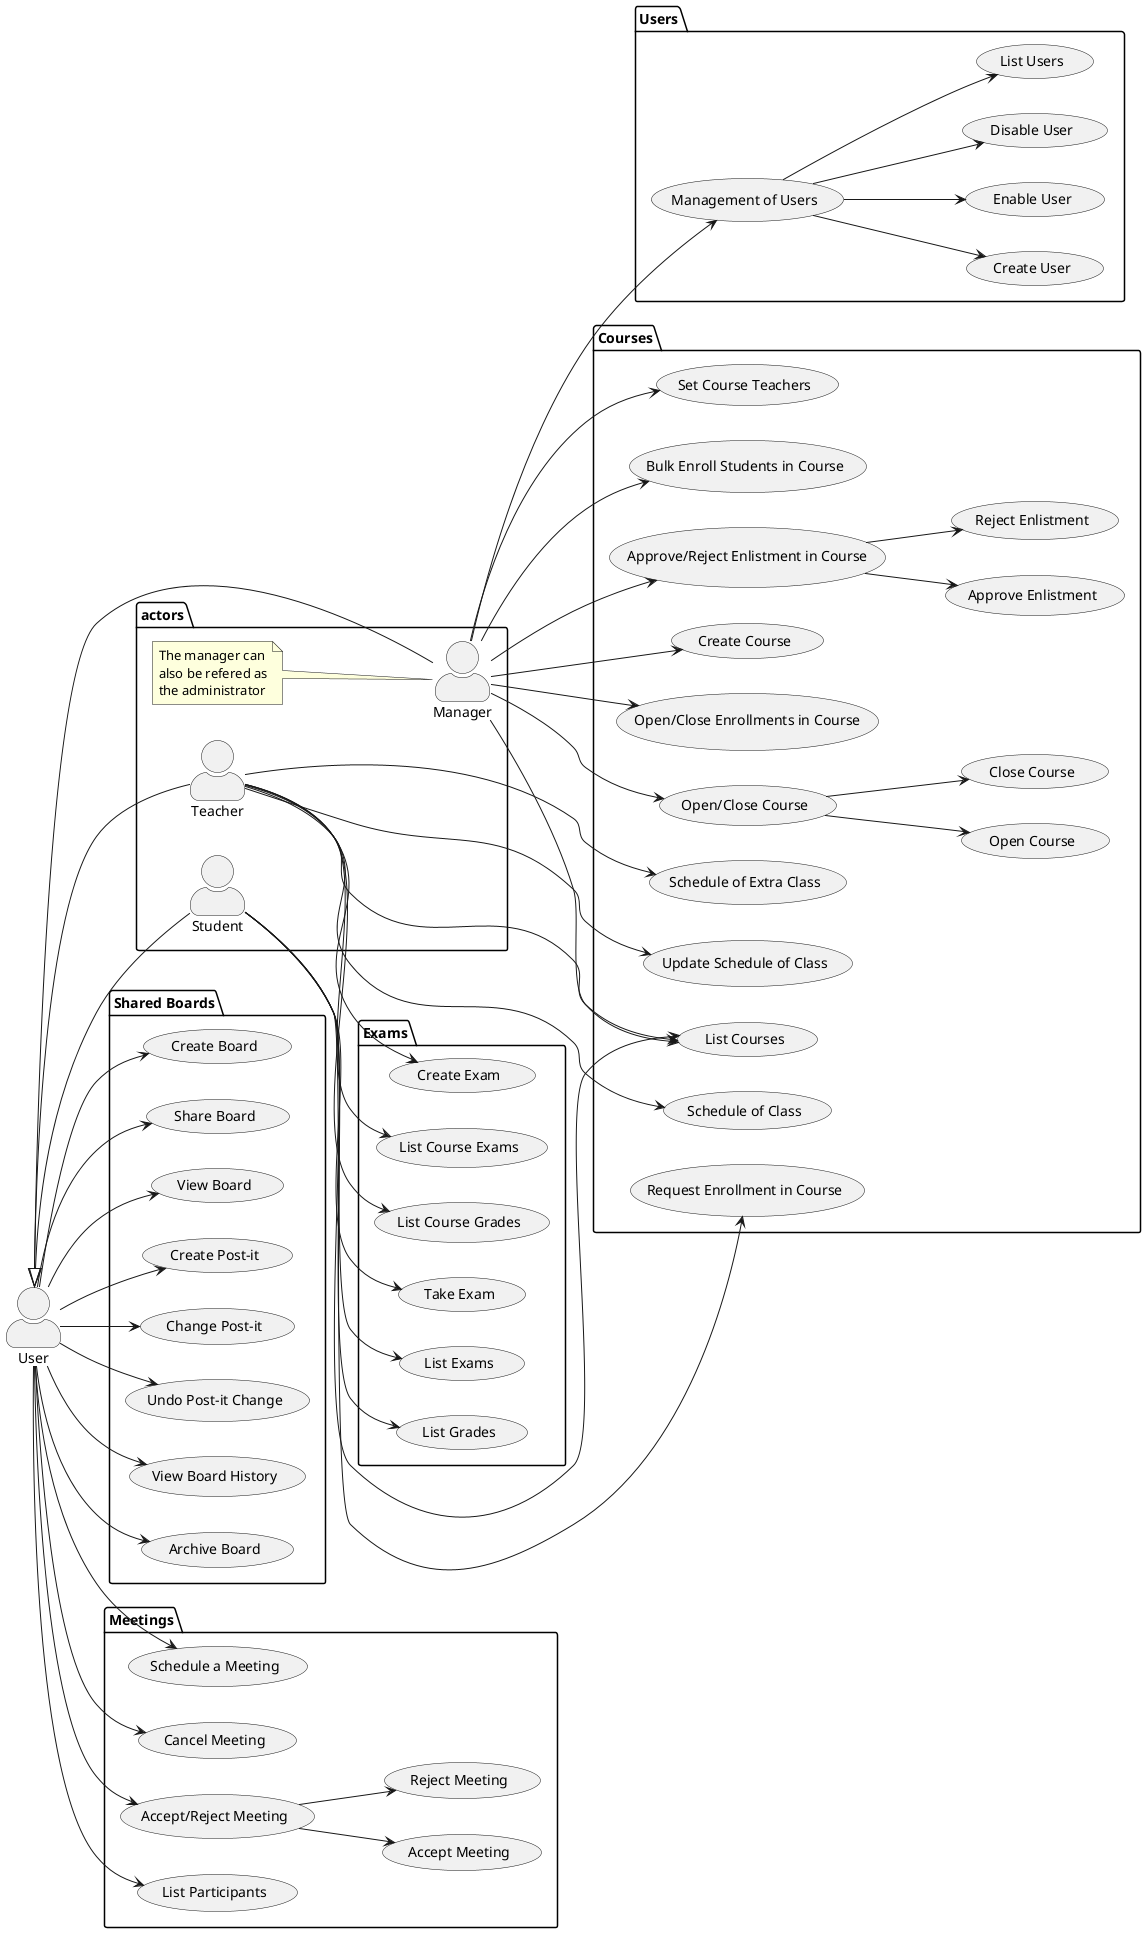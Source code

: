 @startuml
skinparam actorStyle awesome
left to right direction


package actors{
    actor Manager as man
    actor Teacher as tea
    actor Student as stu



    note left of man
        The manager can
        also be refered as
        the administrator
    end note
}


actor User as usr

'----------------------------------------------------------------------------------------------------'

package Users{

usecase FRU01 as "Management of Users"

usecase FRU01.1 as "Create User"

usecase FRU01.2 as "Enable User"

usecase FRU01.3 as "Disable User"

usecase FRU01.4 as "List Users"

man --> (FRU01)
FRU01 --> (FRU01.1)
FRU01 --> (FRU01.2)
FRU01 --> (FRU01.3)
FRU01 --> (FRU01.4)

}

'----------------------------------------------------------------------------------------------------'

package Courses{


usecase FRC01 as "Create Course"

man --> (FRC01)

usecase FRC02 as "Open/Close Enrollments in Course"

man --> (FRC02)

usecase FRC03 as "Open/Close Course"

man --> (FRC03)

usecase FRC03.1 as "Open Course"
usecase FRC03.2 as "Close Course"

(FRC03) --> (FRC03.1)
(FRC03) --> (FRC03.2)

usecase FRC04 as "Set Course Teachers"

man --> (FRC04)

usecase FRC05 as "List Courses"

man --> (FRC05)
tea --> (FRC05)
stu --> (FRC05)

usecase FRC06 as "Bulk Enroll Students in Course"

man --> (FRC06)

usecase FRC07 as "Request Enrollment in Course"

stu --> (FRC07)

usecase FRC08 as "Approve/Reject Enlistment in Course"

man --> (FRC08)

usecase FRC08.1 as "Approve Enlistment"
usecase FRC08.2 as "Reject Enlistment"

(FRC08) --> (FRC08.1)
(FRC08) --> (FRC08.2)

usecase FRC09 as "Schedule of Class"

tea --> (FRC09)

usecase FRC10 as "Schedule of Extra Class"

tea --> (FRC10)

usecase FRC11 as "Update Schedule of Class"

tea --> (FRC11)

}

'----------------------------------------------------------------------------------------------------'

package Exams{

usecase FRE01 as "Create Exam"

tea --> (FRE01)

usecase FRE02 as "List Exams"

stu --> (FRE02)

usecase FRE03 as "List Course Exams"

tea --> (FRE03)

usecase FRE04 as "Take Exam"

stu --> (FRE04)

usecase FRE05 as "List Grades"

stu --> (FRE05)

usecase FRE06 as "List Course Grades"

tea --> (FRE06)

}

'----------------------------------------------------------------------------------------------------'

package "Shared Boards" as Boards{

usecase FRB01 as "Create Board"

usr --> (FRB01)

usecase FRB02 as "Share Board"

usr --> (FRB02)

usecase FRB03 as "View Board"

usr --> (FRB03)

usecase FRB04 as "Create Post-it"

usr --> (FRB04)

usecase FRB05 as "Change Post-it"

usr --> (FRB05)

usecase FRB06 as "Undo Post-it Change"

usr --> (FRB06)

usecase FRB07 as "View Board History"

usr --> (FRB07)

usecase FRB08 as "Archive Board"

usr --> (FRB08)

}

'----------------------------------------------------------------------------------------------------'

package Meetings{

usecase FRM01 as "Schedule a Meeting"

usr --> (FRM01)

usecase FRM02 as "Cancel Meeting"

usr --> (FRM02)

usecase FRM03 as "Accept/Reject Meeting"

usr --> (FRM03)

usecase FRM03.1 as "Accept Meeting"
usecase FRM03.2 as "Reject Meeting"

(FRM03) --> (FRM03.1)
(FRM03) --> (FRM03.2)

usecase FRM04 as "List Participants"

usr --> (FRM04)

}

'----------------------------------------------------------------------------------------------------'

usr <|-- man
usr <|-- tea
usr <|-- stu

@enduml